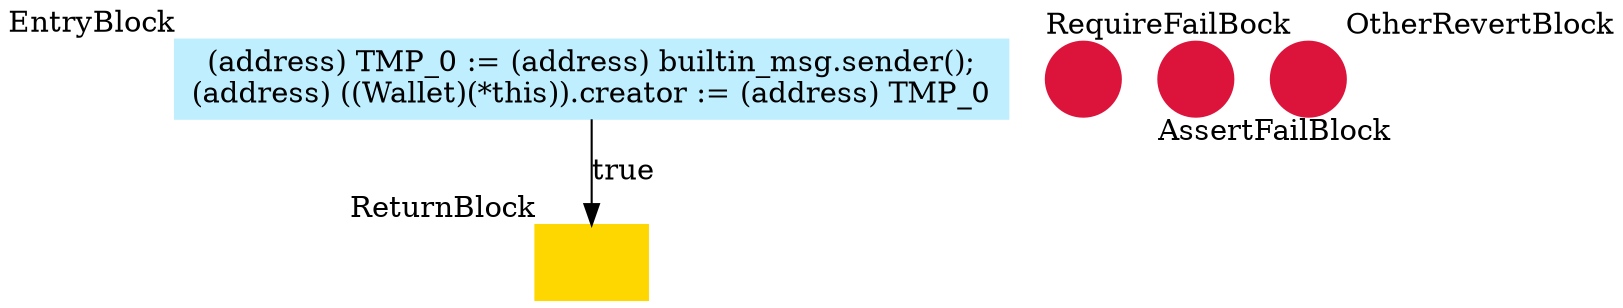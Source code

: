 digraph Fun{
   EntryBlock [label="(address) TMP_0 := (address) builtin_msg.sender();
(address) ((Wallet)(*this)).creator := (address) TMP_0",style=filled,color=lightblue1,shape="box", xlabel="EntryBlock"];
   ReturnBlock [label="",shape="box",style=filled,color=gold, xlabel="ReturnBlock"];
   RequireFailBock [label="",shape="circle",style=filled,color=crimson, xlabel="RequireFailBock"];
   AssertFailBlock [label="",shape="circle",style=filled,color=crimson, xlabel="AssertFailBlock"];
   OtherRevertBlock [label="",shape="circle",style=filled,color=crimson, xlabel="OtherRevertBlock"];
   EntryBlock -> ReturnBlock[label="true"];
}